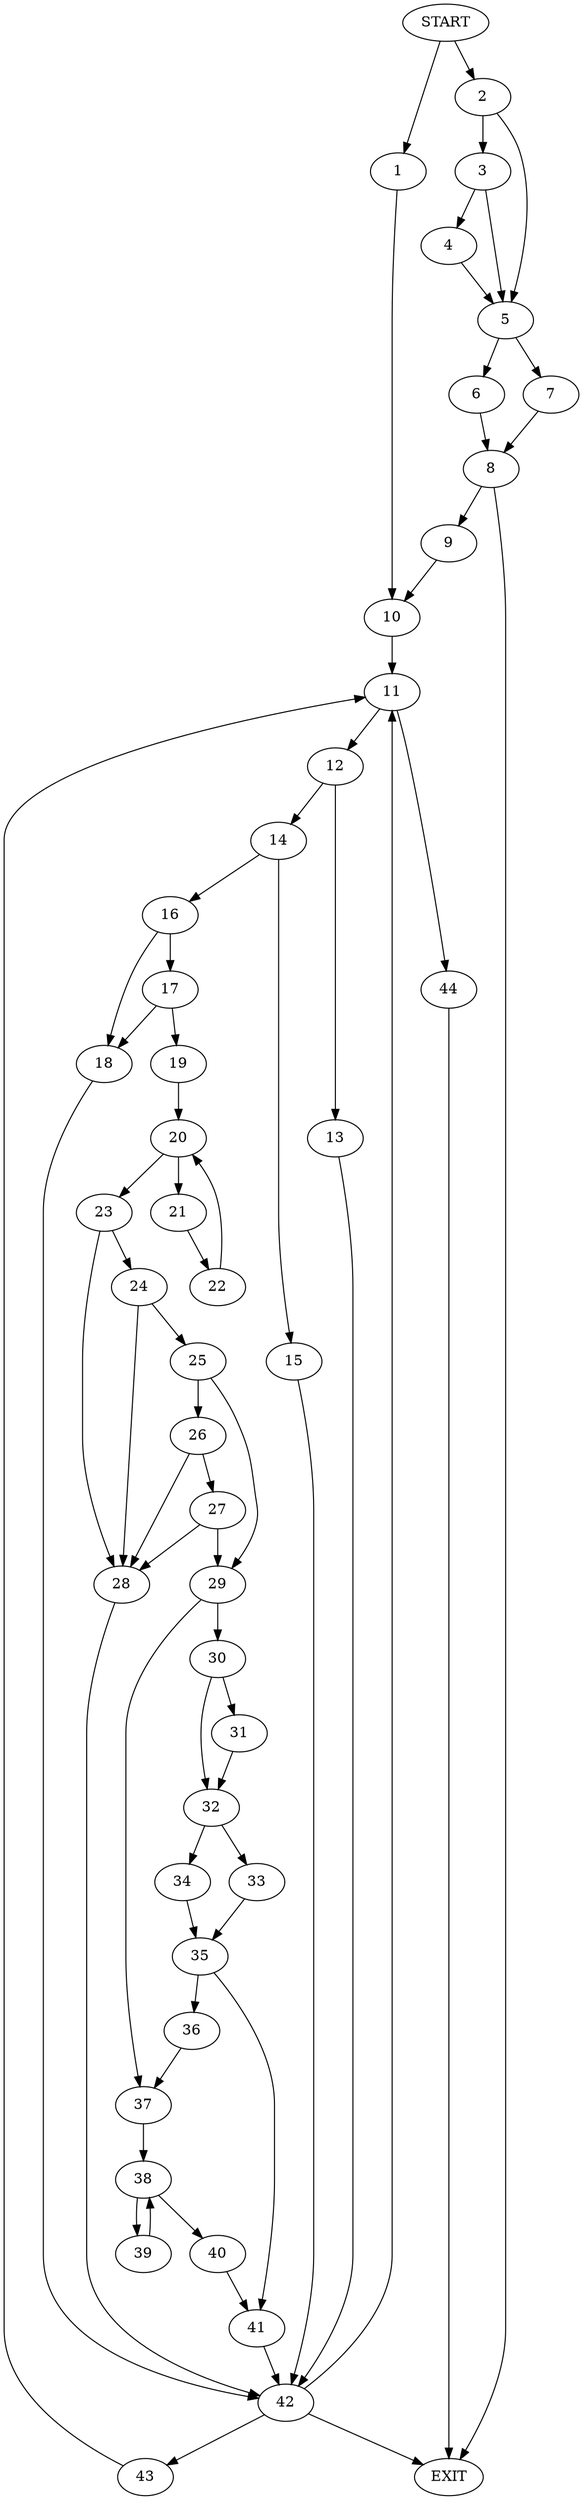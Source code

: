 digraph { 
0 [label="START"];
1;
2;
3;
4;
5;
6;
7;
8;
9;
10;
11;
12;
13;
14;
15;
16;
17;
18;
19;
20;
21;
22;
23;
24;
25;
26;
27;
28;
29;
30;
31;
32;
33;
34;
35;
36;
37;
38;
39;
40;
41;
42;
43;
44;
45[label="EXIT"];
0 -> 1;
0 -> 2;
1 -> 10;
2 -> 5;
2 -> 3;
3 -> 4;
3 -> 5;
4 -> 5;
5 -> 7;
5 -> 6;
6 -> 8;
7 -> 8;
8 -> 45;
8 -> 9;
9 -> 10;
10 -> 11;
11 -> 12;
11 -> 44;
12 -> 13;
12 -> 14;
13 -> 42;
14 -> 15;
14 -> 16;
15 -> 42;
16 -> 17;
16 -> 18;
17 -> 19;
17 -> 18;
18 -> 42;
19 -> 20;
20 -> 21;
20 -> 23;
21 -> 22;
22 -> 20;
23 -> 24;
23 -> 28;
24 -> 28;
24 -> 25;
25 -> 29;
25 -> 26;
26 -> 27;
26 -> 28;
27 -> 29;
27 -> 28;
28 -> 42;
29 -> 30;
29 -> 37;
30 -> 32;
30 -> 31;
31 -> 32;
32 -> 34;
32 -> 33;
33 -> 35;
34 -> 35;
35 -> 41;
35 -> 36;
36 -> 37;
37 -> 38;
38 -> 39;
38 -> 40;
39 -> 38;
40 -> 41;
41 -> 42;
42 -> 45;
42 -> 43;
42:s2 -> 11;
43 -> 11;
44 -> 45;
}